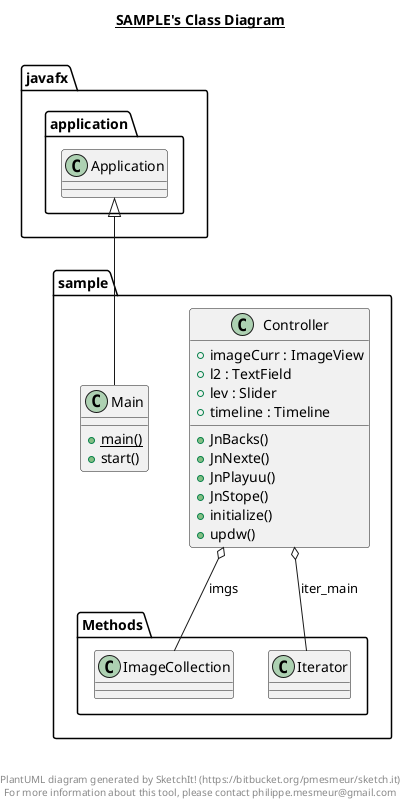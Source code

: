 @startuml

title __SAMPLE's Class Diagram__\n

  namespace sample {
    class sample.Controller {
        + imageCurr : ImageView
        + l2 : TextField
        + lev : Slider
        + timeline : Timeline
        + JnBacks()
        + JnNexte()
        + JnPlayuu()
        + JnStope()
        + initialize()
        + updw()
    }
  }
  

  namespace sample {
    class sample.Main {
        {static} + main()
        + start()
    }
  }
  

  sample.Controller o-- sample.Methods.ImageCollection : imgs
  sample.Controller o-- sample.Methods.Iterator : iter_main
  sample.Main -up-|> javafx.application.Application


right footer


PlantUML diagram generated by SketchIt! (https://bitbucket.org/pmesmeur/sketch.it)
For more information about this tool, please contact philippe.mesmeur@gmail.com
endfooter

@enduml
